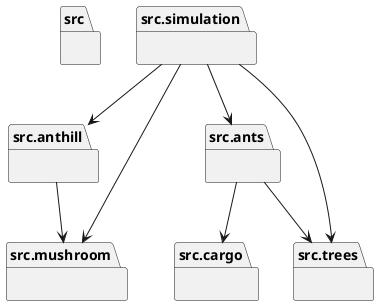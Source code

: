 @startuml packages
set namespaceSeparator none
package "src" as src {
}
package "src.anthill" as src.anthill {
}
package "src.ants" as src.ants {
}
package "src.cargo" as src.cargo {
}
package "src.mushroom" as src.mushroom {
}
package "src.simulation" as src.simulation {
}
package "src.trees" as src.trees {
}
src.anthill --> src.mushroom
src.ants --> src.cargo
src.ants --> src.trees
src.simulation --> src.anthill
src.simulation --> src.ants
src.simulation --> src.mushroom
src.simulation --> src.trees
@enduml
